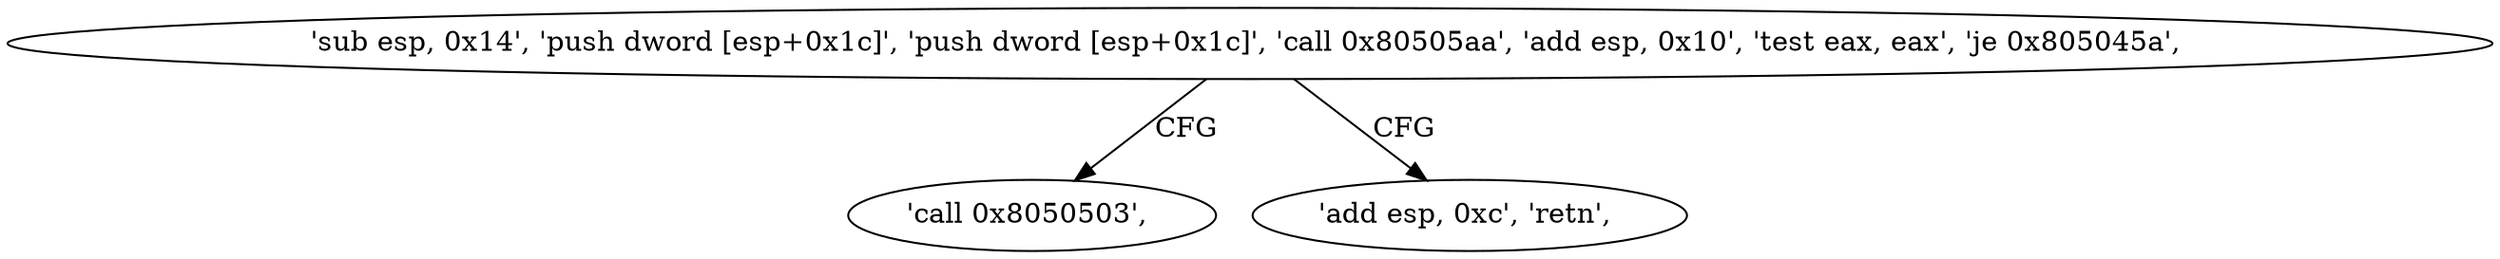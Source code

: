 digraph "func" {
"134546495" [label = "'sub esp, 0x14', 'push dword [esp+0x1c]', 'push dword [esp+0x1c]', 'call 0x80505aa', 'add esp, 0x10', 'test eax, eax', 'je 0x805045a', " ]
"134546522" [label = "'call 0x8050503', " ]
"134546518" [label = "'add esp, 0xc', 'retn', " ]
"134546495" -> "134546522" [ label = "CFG" ]
"134546495" -> "134546518" [ label = "CFG" ]
}
